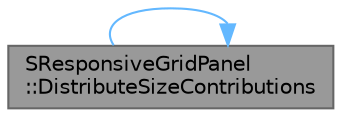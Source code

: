 digraph "SResponsiveGridPanel::DistributeSizeContributions"
{
 // INTERACTIVE_SVG=YES
 // LATEX_PDF_SIZE
  bgcolor="transparent";
  edge [fontname=Helvetica,fontsize=10,labelfontname=Helvetica,labelfontsize=10];
  node [fontname=Helvetica,fontsize=10,shape=box,height=0.2,width=0.4];
  rankdir="LR";
  Node1 [id="Node000001",label="SResponsiveGridPanel\l::DistributeSizeContributions",height=0.2,width=0.4,color="gray40", fillcolor="grey60", style="filled", fontcolor="black",tooltip="Given a SizeContribution, distribute it to the elements in DistributeOverMe at indexes from [StartInd..."];
  Node1 -> Node1 [id="edge1_Node000001_Node000001",color="steelblue1",style="solid",tooltip=" "];
}
